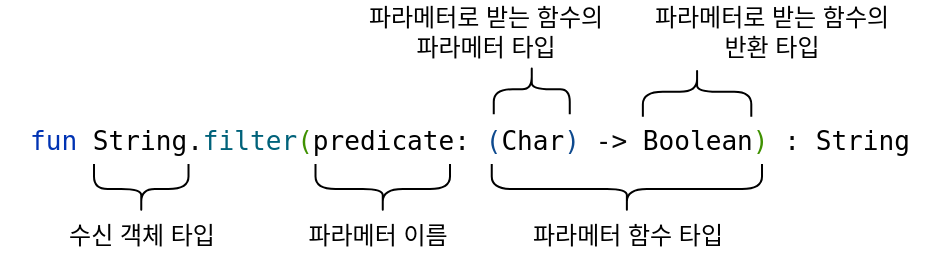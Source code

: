 <mxfile version="24.7.17">
  <diagram name="Page-1" id="Jpci7oJ8MIjS0PFKQq6F">
    <mxGraphModel dx="1114" dy="821" grid="1" gridSize="10" guides="1" tooltips="1" connect="1" arrows="1" fold="1" page="1" pageScale="1" pageWidth="827" pageHeight="1169" math="0" shadow="0">
      <root>
        <mxCell id="0" />
        <mxCell id="1" parent="0" />
        <mxCell id="O3XPt2Hrfpgtt8cFL7RL-1" value="&lt;div style=&quot;background-color:#ffffff;color:#080808&quot;&gt;&lt;pre style=&quot;font-family:&#39;IBM Plex Mono&#39;,monospace;font-size:9.8pt;&quot;&gt;&lt;span style=&quot;color:#0033b3;&quot;&gt;fun &lt;/span&gt;&lt;span style=&quot;color:#000000;&quot;&gt;String&lt;/span&gt;.&lt;span style=&quot;color:#00627a;&quot;&gt;filter&lt;/span&gt;&lt;span style=&quot;color:#3f9101;&quot;&gt;(&lt;/span&gt;&lt;span style=&quot;color:#000000;&quot;&gt;predicate&lt;/span&gt;: &lt;span style=&quot;color:#0e4a8e;&quot;&gt;(&lt;/span&gt;&lt;span style=&quot;color:#000000;&quot;&gt;Char&lt;/span&gt;&lt;span style=&quot;color:#0e4a8e;&quot;&gt;) &lt;/span&gt;-&amp;gt; &lt;span style=&quot;color:#000000;&quot;&gt;Boolean&lt;/span&gt;&lt;span style=&quot;color:#3f9101;&quot;&gt;) &lt;/span&gt;: &lt;span style=&quot;color:#000000;&quot;&gt;String&lt;/span&gt;&lt;/pre&gt;&lt;/div&gt;" style="text;html=1;align=center;verticalAlign=middle;whiteSpace=wrap;rounded=0;fontSize=15;" vertex="1" parent="1">
          <mxGeometry x="180" y="190" width="470" height="40" as="geometry" />
        </mxCell>
        <mxCell id="O3XPt2Hrfpgtt8cFL7RL-2" value="" style="shape=curlyBracket;whiteSpace=wrap;html=1;rounded=1;flipH=1;labelPosition=right;verticalLabelPosition=middle;align=left;verticalAlign=middle;rotation=90;" vertex="1" parent="1">
          <mxGeometry x="238.13" y="210.88" width="25" height="47.25" as="geometry" />
        </mxCell>
        <mxCell id="O3XPt2Hrfpgtt8cFL7RL-5" value="" style="shape=curlyBracket;whiteSpace=wrap;html=1;rounded=1;flipH=1;labelPosition=right;verticalLabelPosition=middle;align=left;verticalAlign=middle;rotation=90;" vertex="1" parent="1">
          <mxGeometry x="358.88" y="200.88" width="25" height="67.25" as="geometry" />
        </mxCell>
        <mxCell id="O3XPt2Hrfpgtt8cFL7RL-6" value="" style="shape=curlyBracket;whiteSpace=wrap;html=1;rounded=1;flipH=1;labelPosition=right;verticalLabelPosition=middle;align=left;verticalAlign=middle;rotation=90;" vertex="1" parent="1">
          <mxGeometry x="480.94" y="166.94" width="25" height="135.13" as="geometry" />
        </mxCell>
        <mxCell id="O3XPt2Hrfpgtt8cFL7RL-7" value="" style="shape=curlyBracket;whiteSpace=wrap;html=1;rounded=1;flipH=1;labelPosition=right;verticalLabelPosition=middle;align=left;verticalAlign=middle;rotation=-90;" vertex="1" parent="1">
          <mxGeometry x="433.38" y="165.63" width="25" height="38" as="geometry" />
        </mxCell>
        <mxCell id="O3XPt2Hrfpgtt8cFL7RL-8" value="" style="shape=curlyBracket;whiteSpace=wrap;html=1;rounded=1;flipH=1;labelPosition=right;verticalLabelPosition=middle;align=left;verticalAlign=middle;rotation=-90;" vertex="1" parent="1">
          <mxGeometry x="516.04" y="158.78" width="25" height="54.21" as="geometry" />
        </mxCell>
        <mxCell id="O3XPt2Hrfpgtt8cFL7RL-9" value="수신 객체 타입" style="text;html=1;align=center;verticalAlign=middle;whiteSpace=wrap;rounded=0;" vertex="1" parent="1">
          <mxGeometry x="205.63" y="248.13" width="90" height="20" as="geometry" />
        </mxCell>
        <mxCell id="O3XPt2Hrfpgtt8cFL7RL-10" value="파라메터 이름" style="text;html=1;align=center;verticalAlign=middle;whiteSpace=wrap;rounded=0;" vertex="1" parent="1">
          <mxGeometry x="324" y="248.13" width="90" height="20" as="geometry" />
        </mxCell>
        <mxCell id="O3XPt2Hrfpgtt8cFL7RL-11" value="파라메터 함수 타입" style="text;html=1;align=center;verticalAlign=middle;whiteSpace=wrap;rounded=0;" vertex="1" parent="1">
          <mxGeometry x="437.66" y="248.13" width="111.56" height="20" as="geometry" />
        </mxCell>
        <mxCell id="O3XPt2Hrfpgtt8cFL7RL-12" value="파라메터로 받는 함수의 파라메터 타입" style="text;html=1;align=center;verticalAlign=middle;whiteSpace=wrap;rounded=0;" vertex="1" parent="1">
          <mxGeometry x="360" y="140.63" width="126.12" height="30" as="geometry" />
        </mxCell>
        <mxCell id="O3XPt2Hrfpgtt8cFL7RL-14" value="파라메터로 받는 함수의 반환 타입" style="text;html=1;align=center;verticalAlign=middle;whiteSpace=wrap;rounded=0;" vertex="1" parent="1">
          <mxGeometry x="502.94" y="140.63" width="126.12" height="30" as="geometry" />
        </mxCell>
      </root>
    </mxGraphModel>
  </diagram>
</mxfile>
